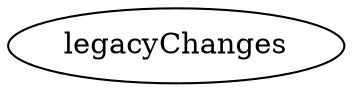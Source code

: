 /* Created by mdot for Matlab */
digraph m2html {

  legacyChanges [URL="legacyChanges.html"];
  legacyChanges [URL="legacyChanges.html"];
}